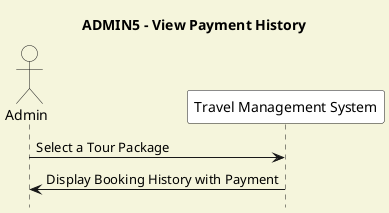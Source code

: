 @startuml
title ADMIN5 - View Payment History

skinparam backgroundColor #F5F5DC
hide footbox

actor "Admin" as Admin #F5F5DC
participant "Travel Management System" as TMS #FFFFFF

Admin -> TMS : Select a Tour Package
TMS -> Admin : Display Booking History with Payment


@enduml

